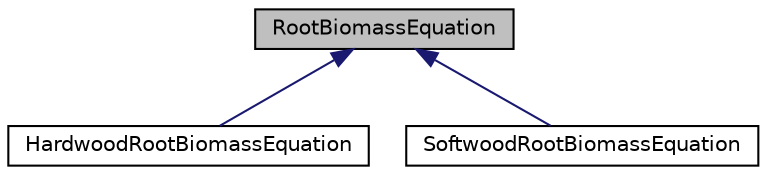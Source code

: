 digraph "RootBiomassEquation"
{
 // LATEX_PDF_SIZE
  edge [fontname="Helvetica",fontsize="10",labelfontname="Helvetica",labelfontsize="10"];
  node [fontname="Helvetica",fontsize="10",shape=record];
  Node1 [label="RootBiomassEquation",height=0.2,width=0.4,color="black", fillcolor="grey75", style="filled", fontcolor="black",tooltip=" "];
  Node1 -> Node2 [dir="back",color="midnightblue",fontsize="10",style="solid",fontname="Helvetica"];
  Node2 [label="HardwoodRootBiomassEquation",height=0.2,width=0.4,color="black", fillcolor="white", style="filled",URL="$classmoja_1_1modules_1_1cbm_1_1HardwoodRootBiomassEquation.html",tooltip=" "];
  Node1 -> Node3 [dir="back",color="midnightblue",fontsize="10",style="solid",fontname="Helvetica"];
  Node3 [label="SoftwoodRootBiomassEquation",height=0.2,width=0.4,color="black", fillcolor="white", style="filled",URL="$classmoja_1_1modules_1_1cbm_1_1SoftwoodRootBiomassEquation.html",tooltip=" "];
}
